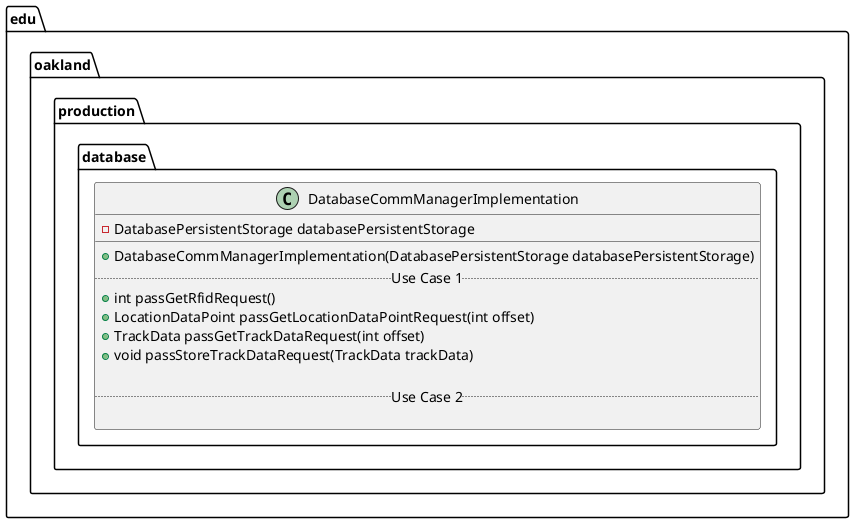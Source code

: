 @startuml DatabaseCommManagerImplementation

package edu.oakland.production.database {
    class DatabaseCommManagerImplementation {
        - DatabasePersistentStorage databasePersistentStorage
        __
        + DatabaseCommManagerImplementation(DatabasePersistentStorage databasePersistentStorage)
        .. Use Case 1 ..
        + int passGetRfidRequest()
        + LocationDataPoint passGetLocationDataPointRequest(int offset)
        + TrackData passGetTrackDataRequest(int offset)
        + void passStoreTrackDataRequest(TrackData trackData)

        .. Use Case 2 ..

    }
}

@enduml
